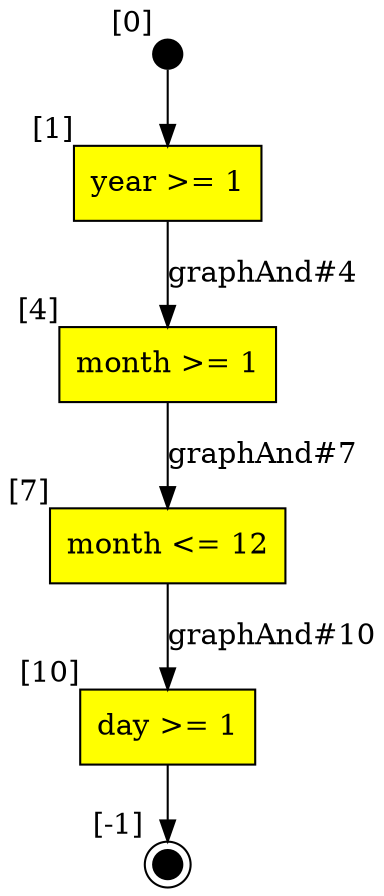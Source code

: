 digraph CLG {
  0 [style=filled, fillcolor=black, shape="circle", label="", fixedsize=true, width=.2, height=.2, xlabel="[0]"];
  1 [shape="box", label="year >= 1", style=filled, fillcolor=yellow, xlabel="[1]"];
  4 [shape="box", label="month >= 1", style=filled, fillcolor=yellow, xlabel="[4]"];
  7 [shape="box", label="month <= 12", style=filled, fillcolor=yellow, xlabel="[7]"];
  10 [shape="box", label="day >= 1", style=filled, fillcolor=yellow, xlabel="[10]"];
  11 [style=filled, fillcolor=black, shape="doublecircle", label="", fixedsize=true, width=.2, height=.2, xlabel="[-1]"];
  0 -> 1;
  1 -> 4[label="graphAnd#4"];
  4 -> 7[label="graphAnd#7"];
  10 -> 11;
  7 -> 10[label="graphAnd#10"];
}
